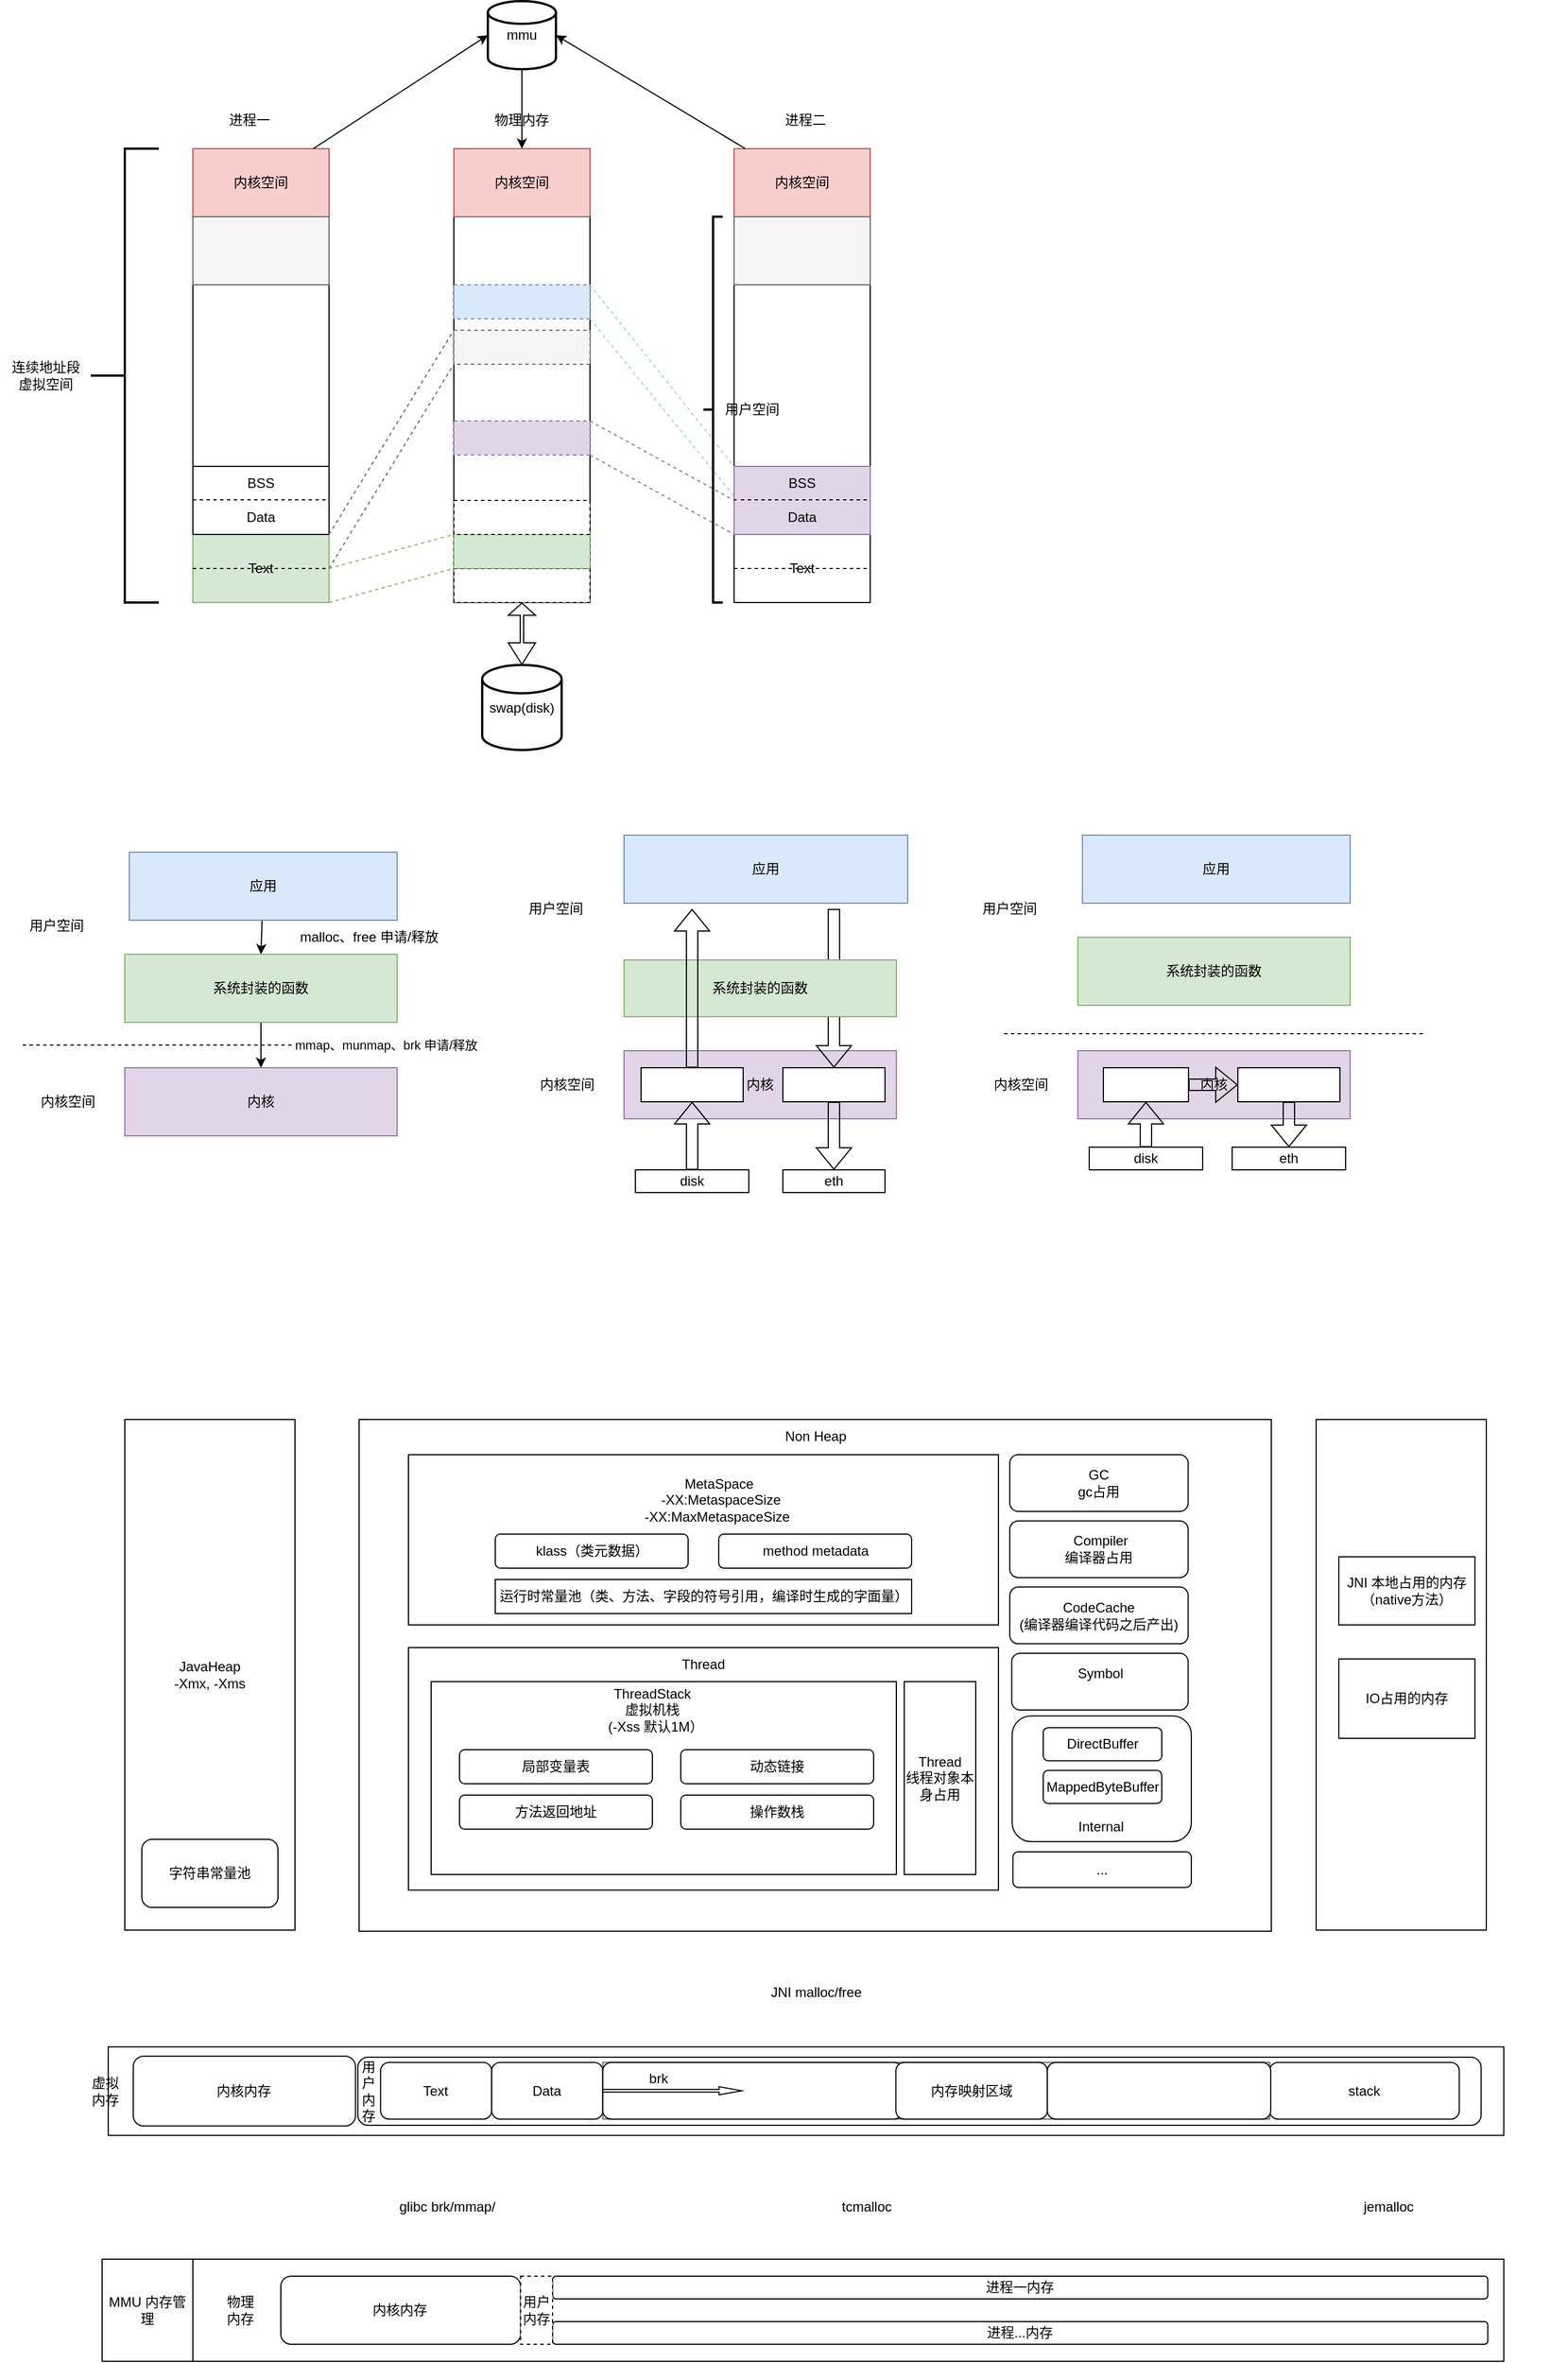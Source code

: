 <mxfile version="28.2.8">
  <diagram name="第 1 页" id="RbE0zZEDlsMbj9A2anAU">
    <mxGraphModel dx="1018" dy="1762" grid="1" gridSize="10" guides="1" tooltips="1" connect="1" arrows="1" fold="1" page="1" pageScale="1" pageWidth="827" pageHeight="1169" math="0" shadow="0">
      <root>
        <mxCell id="0" />
        <mxCell id="1" parent="0" />
        <mxCell id="9y9Copx7se7E2T3DfJLC-24" value="内核" style="rounded=0;whiteSpace=wrap;html=1;fillColor=#e1d5e7;strokeColor=#9673a6;" parent="1" vertex="1">
          <mxGeometry x="610" y="895" width="240" height="60" as="geometry" />
        </mxCell>
        <mxCell id="zzDzum1lHBQrz0rzf7VX-42" value="" style="rounded=0;whiteSpace=wrap;html=1;" parent="1" vertex="1">
          <mxGeometry x="460" y="160" width="120" height="340" as="geometry" />
        </mxCell>
        <mxCell id="zzDzum1lHBQrz0rzf7VX-5" value="内核空间" style="rounded=0;whiteSpace=wrap;html=1;fillColor=#f8cecc;strokeColor=#b85450;" parent="1" vertex="1">
          <mxGeometry x="230" y="100" width="120" height="60" as="geometry" />
        </mxCell>
        <mxCell id="zzDzum1lHBQrz0rzf7VX-4" value="" style="rounded=0;whiteSpace=wrap;html=1;" parent="1" vertex="1">
          <mxGeometry x="230" y="220" width="120" height="160" as="geometry" />
        </mxCell>
        <mxCell id="zzDzum1lHBQrz0rzf7VX-14" value="" style="rounded=0;whiteSpace=wrap;html=1;dashed=1;" parent="1" vertex="1">
          <mxGeometry x="460" y="470" width="120" height="30" as="geometry" />
        </mxCell>
        <mxCell id="zzDzum1lHBQrz0rzf7VX-15" value="" style="rounded=0;whiteSpace=wrap;html=1;dashed=1;fillColor=#d5e8d4;strokeColor=#82b366;" parent="1" vertex="1">
          <mxGeometry x="460" y="440" width="120" height="30" as="geometry" />
        </mxCell>
        <mxCell id="zzDzum1lHBQrz0rzf7VX-16" value="" style="rounded=0;whiteSpace=wrap;html=1;dashed=1;" parent="1" vertex="1">
          <mxGeometry x="460" y="410" width="120" height="30" as="geometry" />
        </mxCell>
        <mxCell id="zzDzum1lHBQrz0rzf7VX-18" value="" style="endArrow=none;dashed=1;html=1;rounded=0;exitX=1;exitY=0.5;exitDx=0;exitDy=0;entryX=0;entryY=1;entryDx=0;entryDy=0;fillColor=#d5e8d4;strokeColor=#82b366;" parent="1" target="zzDzum1lHBQrz0rzf7VX-16" edge="1">
          <mxGeometry width="50" height="50" relative="1" as="geometry">
            <mxPoint x="350" y="470" as="sourcePoint" />
            <mxPoint x="550" y="300" as="targetPoint" />
          </mxGeometry>
        </mxCell>
        <mxCell id="zzDzum1lHBQrz0rzf7VX-19" value="" style="endArrow=none;dashed=1;html=1;rounded=0;exitX=1;exitY=1;exitDx=0;exitDy=0;entryX=0;entryY=1;entryDx=0;entryDy=0;fillColor=#d5e8d4;strokeColor=#82b366;" parent="1" target="zzDzum1lHBQrz0rzf7VX-15" edge="1">
          <mxGeometry width="50" height="50" relative="1" as="geometry">
            <mxPoint x="350" y="500" as="sourcePoint" />
            <mxPoint x="470" y="450" as="targetPoint" />
          </mxGeometry>
        </mxCell>
        <mxCell id="zzDzum1lHBQrz0rzf7VX-28" value="Text" style="rounded=0;whiteSpace=wrap;html=1;fillColor=#d5e8d4;strokeColor=#82b366;" parent="1" vertex="1">
          <mxGeometry x="230" y="440" width="120" height="60" as="geometry" />
        </mxCell>
        <mxCell id="zzDzum1lHBQrz0rzf7VX-36" value="" style="endArrow=none;dashed=1;html=1;strokeWidth=1;rounded=0;exitX=0;exitY=0.5;exitDx=0;exitDy=0;entryX=1;entryY=0.5;entryDx=0;entryDy=0;" parent="1" source="zzDzum1lHBQrz0rzf7VX-28" target="zzDzum1lHBQrz0rzf7VX-28" edge="1">
          <mxGeometry width="50" height="50" relative="1" as="geometry">
            <mxPoint x="470" y="350" as="sourcePoint" />
            <mxPoint x="520" y="300" as="targetPoint" />
          </mxGeometry>
        </mxCell>
        <mxCell id="zzDzum1lHBQrz0rzf7VX-37" value="" style="rounded=0;whiteSpace=wrap;html=1;" parent="1" vertex="1">
          <mxGeometry x="230" y="380" width="120" height="60" as="geometry" />
        </mxCell>
        <mxCell id="zzDzum1lHBQrz0rzf7VX-38" value="" style="endArrow=none;dashed=1;html=1;strokeWidth=1;rounded=0;exitX=0;exitY=0.5;exitDx=0;exitDy=0;entryX=1;entryY=0.5;entryDx=0;entryDy=0;" parent="1" edge="1">
          <mxGeometry width="50" height="50" relative="1" as="geometry">
            <mxPoint x="230" y="409.5" as="sourcePoint" />
            <mxPoint x="350" y="409.5" as="targetPoint" />
          </mxGeometry>
        </mxCell>
        <mxCell id="zzDzum1lHBQrz0rzf7VX-40" value="Data" style="text;html=1;align=center;verticalAlign=middle;whiteSpace=wrap;rounded=0;" parent="1" vertex="1">
          <mxGeometry x="260" y="410" width="60" height="30" as="geometry" />
        </mxCell>
        <mxCell id="zzDzum1lHBQrz0rzf7VX-41" value="BSS" style="text;html=1;align=center;verticalAlign=middle;whiteSpace=wrap;rounded=0;" parent="1" vertex="1">
          <mxGeometry x="260" y="380" width="60" height="30" as="geometry" />
        </mxCell>
        <mxCell id="zzDzum1lHBQrz0rzf7VX-43" value="" style="rounded=0;whiteSpace=wrap;html=1;dashed=1;fillColor=#f5f5f5;fontColor=#333333;strokeColor=#666666;" parent="1" vertex="1">
          <mxGeometry x="460" y="260" width="120" height="30" as="geometry" />
        </mxCell>
        <mxCell id="zzDzum1lHBQrz0rzf7VX-44" value="" style="endArrow=none;dashed=1;html=1;rounded=0;exitX=1;exitY=0.5;exitDx=0;exitDy=0;entryX=0;entryY=0;entryDx=0;entryDy=0;fillColor=#f5f5f5;strokeColor=#666666;" parent="1" target="zzDzum1lHBQrz0rzf7VX-43" edge="1">
          <mxGeometry width="50" height="50" relative="1" as="geometry">
            <mxPoint x="350" y="440" as="sourcePoint" />
            <mxPoint x="460" y="410" as="targetPoint" />
          </mxGeometry>
        </mxCell>
        <mxCell id="zzDzum1lHBQrz0rzf7VX-46" value="" style="endArrow=none;dashed=1;html=1;rounded=0;exitX=1;exitY=0.5;exitDx=0;exitDy=0;entryX=0;entryY=1;entryDx=0;entryDy=0;fillColor=#f5f5f5;strokeColor=#666666;" parent="1" source="zzDzum1lHBQrz0rzf7VX-28" target="zzDzum1lHBQrz0rzf7VX-43" edge="1">
          <mxGeometry width="50" height="50" relative="1" as="geometry">
            <mxPoint x="360" y="450" as="sourcePoint" />
            <mxPoint x="470" y="270" as="targetPoint" />
          </mxGeometry>
        </mxCell>
        <mxCell id="zzDzum1lHBQrz0rzf7VX-47" value="内核空间" style="rounded=0;whiteSpace=wrap;html=1;fillColor=#f8cecc;strokeColor=#b85450;" parent="1" vertex="1">
          <mxGeometry x="707" y="100" width="120" height="60" as="geometry" />
        </mxCell>
        <mxCell id="zzDzum1lHBQrz0rzf7VX-48" value="" style="rounded=0;whiteSpace=wrap;html=1;" parent="1" vertex="1">
          <mxGeometry x="707" y="160" width="120" height="220" as="geometry" />
        </mxCell>
        <mxCell id="zzDzum1lHBQrz0rzf7VX-49" value="Text" style="rounded=0;whiteSpace=wrap;html=1;" parent="1" vertex="1">
          <mxGeometry x="707" y="440" width="120" height="60" as="geometry" />
        </mxCell>
        <mxCell id="zzDzum1lHBQrz0rzf7VX-50" value="" style="endArrow=none;dashed=1;html=1;strokeWidth=1;rounded=0;exitX=0;exitY=0.5;exitDx=0;exitDy=0;entryX=1;entryY=0.5;entryDx=0;entryDy=0;" parent="1" source="zzDzum1lHBQrz0rzf7VX-49" target="zzDzum1lHBQrz0rzf7VX-49" edge="1">
          <mxGeometry width="50" height="50" relative="1" as="geometry">
            <mxPoint x="947" y="350" as="sourcePoint" />
            <mxPoint x="997" y="300" as="targetPoint" />
          </mxGeometry>
        </mxCell>
        <mxCell id="zzDzum1lHBQrz0rzf7VX-51" value="" style="rounded=0;whiteSpace=wrap;html=1;fillColor=#e1d5e7;strokeColor=#9673a6;" parent="1" vertex="1">
          <mxGeometry x="707" y="380" width="120" height="60" as="geometry" />
        </mxCell>
        <mxCell id="zzDzum1lHBQrz0rzf7VX-52" value="" style="endArrow=none;dashed=1;html=1;strokeWidth=1;rounded=0;exitX=0;exitY=0.5;exitDx=0;exitDy=0;entryX=1;entryY=0.5;entryDx=0;entryDy=0;" parent="1" edge="1">
          <mxGeometry width="50" height="50" relative="1" as="geometry">
            <mxPoint x="707" y="409.5" as="sourcePoint" />
            <mxPoint x="827" y="409.5" as="targetPoint" />
          </mxGeometry>
        </mxCell>
        <mxCell id="zzDzum1lHBQrz0rzf7VX-53" value="Data" style="text;html=1;align=center;verticalAlign=middle;whiteSpace=wrap;rounded=0;" parent="1" vertex="1">
          <mxGeometry x="737" y="410" width="60" height="30" as="geometry" />
        </mxCell>
        <mxCell id="zzDzum1lHBQrz0rzf7VX-54" value="BSS" style="text;html=1;align=center;verticalAlign=middle;whiteSpace=wrap;rounded=0;" parent="1" vertex="1">
          <mxGeometry x="737" y="380" width="60" height="30" as="geometry" />
        </mxCell>
        <mxCell id="zzDzum1lHBQrz0rzf7VX-55" value="" style="rounded=0;whiteSpace=wrap;html=1;dashed=1;fillColor=#e1d5e7;strokeColor=#9673a6;" parent="1" vertex="1">
          <mxGeometry x="460" y="340" width="120" height="30" as="geometry" />
        </mxCell>
        <mxCell id="zzDzum1lHBQrz0rzf7VX-56" value="" style="rounded=0;whiteSpace=wrap;html=1;dashed=1;fillColor=#dae8fc;strokeColor=#6c8ebf;" parent="1" vertex="1">
          <mxGeometry x="460" y="220" width="120" height="30" as="geometry" />
        </mxCell>
        <mxCell id="zzDzum1lHBQrz0rzf7VX-60" value="" style="endArrow=none;dashed=1;html=1;rounded=0;entryX=0;entryY=1;entryDx=0;entryDy=0;fillColor=#e1d5e7;strokeColor=#9673a6;" parent="1" target="zzDzum1lHBQrz0rzf7VX-51" edge="1">
          <mxGeometry width="50" height="50" relative="1" as="geometry">
            <mxPoint x="580" y="370" as="sourcePoint" />
            <mxPoint x="470" y="270" as="targetPoint" />
          </mxGeometry>
        </mxCell>
        <mxCell id="zzDzum1lHBQrz0rzf7VX-61" value="" style="endArrow=none;dashed=1;html=1;rounded=0;exitX=1;exitY=0;exitDx=0;exitDy=0;entryX=0;entryY=0.5;entryDx=0;entryDy=0;fillColor=#e1d5e7;strokeColor=#9673a6;" parent="1" source="zzDzum1lHBQrz0rzf7VX-55" target="zzDzum1lHBQrz0rzf7VX-51" edge="1">
          <mxGeometry width="50" height="50" relative="1" as="geometry">
            <mxPoint x="588" y="382" as="sourcePoint" />
            <mxPoint x="717" y="450" as="targetPoint" />
          </mxGeometry>
        </mxCell>
        <mxCell id="zzDzum1lHBQrz0rzf7VX-62" value="" style="endArrow=none;dashed=1;html=1;rounded=0;strokeColor=#99CCFF;exitX=1;exitY=1;exitDx=0;exitDy=0;" parent="1" source="zzDzum1lHBQrz0rzf7VX-56" edge="1">
          <mxGeometry width="50" height="50" relative="1" as="geometry">
            <mxPoint x="580" y="220" as="sourcePoint" />
            <mxPoint x="710" y="410" as="targetPoint" />
          </mxGeometry>
        </mxCell>
        <mxCell id="zzDzum1lHBQrz0rzf7VX-63" value="" style="endArrow=none;dashed=1;html=1;rounded=0;entryX=0;entryY=1;entryDx=0;entryDy=0;strokeColor=#99CCFF;exitX=1;exitY=0;exitDx=0;exitDy=0;" parent="1" source="zzDzum1lHBQrz0rzf7VX-56" target="zzDzum1lHBQrz0rzf7VX-48" edge="1">
          <mxGeometry width="50" height="50" relative="1" as="geometry">
            <mxPoint x="610" y="220" as="sourcePoint" />
            <mxPoint x="720" y="420" as="targetPoint" />
          </mxGeometry>
        </mxCell>
        <mxCell id="zzDzum1lHBQrz0rzf7VX-64" value="进程一" style="text;html=1;align=center;verticalAlign=middle;whiteSpace=wrap;rounded=0;" parent="1" vertex="1">
          <mxGeometry x="250" y="60" width="60" height="30" as="geometry" />
        </mxCell>
        <mxCell id="zzDzum1lHBQrz0rzf7VX-65" value="进程二" style="text;html=1;align=center;verticalAlign=middle;whiteSpace=wrap;rounded=0;" parent="1" vertex="1">
          <mxGeometry x="740" y="60" width="60" height="30" as="geometry" />
        </mxCell>
        <mxCell id="zzDzum1lHBQrz0rzf7VX-68" value="" style="strokeWidth=2;html=1;shape=mxgraph.flowchart.annotation_2;align=left;labelPosition=right;pointerEvents=1;" parent="1" vertex="1">
          <mxGeometry x="140" y="100" width="60" height="400" as="geometry" />
        </mxCell>
        <mxCell id="zzDzum1lHBQrz0rzf7VX-69" value="连续地址段&lt;div&gt;虚拟空间&lt;/div&gt;" style="text;html=1;align=center;verticalAlign=middle;resizable=0;points=[];autosize=1;strokeColor=none;fillColor=none;" parent="1" vertex="1">
          <mxGeometry x="60" y="280" width="80" height="40" as="geometry" />
        </mxCell>
        <mxCell id="zzDzum1lHBQrz0rzf7VX-70" value="物理内存" style="text;html=1;align=center;verticalAlign=middle;whiteSpace=wrap;rounded=0;" parent="1" vertex="1">
          <mxGeometry x="490" y="60" width="60" height="30" as="geometry" />
        </mxCell>
        <mxCell id="9y9Copx7se7E2T3DfJLC-10" style="edgeStyle=none;rounded=0;orthogonalLoop=1;jettySize=auto;html=1;entryX=0.5;entryY=0;entryDx=0;entryDy=0;" parent="1" source="zzDzum1lHBQrz0rzf7VX-71" target="9y9Copx7se7E2T3DfJLC-6" edge="1">
          <mxGeometry relative="1" as="geometry" />
        </mxCell>
        <mxCell id="zzDzum1lHBQrz0rzf7VX-71" value="mmu" style="strokeWidth=2;html=1;shape=mxgraph.flowchart.database;whiteSpace=wrap;" parent="1" vertex="1">
          <mxGeometry x="490" y="-30" width="60" height="60" as="geometry" />
        </mxCell>
        <mxCell id="zzDzum1lHBQrz0rzf7VX-72" style="edgeStyle=none;rounded=0;orthogonalLoop=1;jettySize=auto;html=1;entryX=0;entryY=0.5;entryDx=0;entryDy=0;entryPerimeter=0;" parent="1" source="zzDzum1lHBQrz0rzf7VX-5" target="zzDzum1lHBQrz0rzf7VX-71" edge="1">
          <mxGeometry relative="1" as="geometry" />
        </mxCell>
        <mxCell id="zzDzum1lHBQrz0rzf7VX-73" style="edgeStyle=none;rounded=0;orthogonalLoop=1;jettySize=auto;html=1;entryX=1;entryY=0.5;entryDx=0;entryDy=0;entryPerimeter=0;" parent="1" source="zzDzum1lHBQrz0rzf7VX-47" target="zzDzum1lHBQrz0rzf7VX-71" edge="1">
          <mxGeometry relative="1" as="geometry" />
        </mxCell>
        <mxCell id="9y9Copx7se7E2T3DfJLC-11" style="edgeStyle=none;rounded=0;orthogonalLoop=1;jettySize=auto;html=1;entryX=0.5;entryY=0;entryDx=0;entryDy=0;" parent="1" source="9y9Copx7se7E2T3DfJLC-1" target="9y9Copx7se7E2T3DfJLC-2" edge="1">
          <mxGeometry relative="1" as="geometry" />
        </mxCell>
        <mxCell id="9y9Copx7se7E2T3DfJLC-1" value="应用" style="rounded=0;whiteSpace=wrap;html=1;fillColor=#dae8fc;strokeColor=#6c8ebf;" parent="1" vertex="1">
          <mxGeometry x="174" y="720" width="236" height="60" as="geometry" />
        </mxCell>
        <mxCell id="9y9Copx7se7E2T3DfJLC-13" style="edgeStyle=none;rounded=0;orthogonalLoop=1;jettySize=auto;html=1;entryX=0.5;entryY=0;entryDx=0;entryDy=0;" parent="1" source="9y9Copx7se7E2T3DfJLC-2" target="9y9Copx7se7E2T3DfJLC-12" edge="1">
          <mxGeometry relative="1" as="geometry" />
        </mxCell>
        <mxCell id="9y9Copx7se7E2T3DfJLC-2" value="系统封装的函数" style="rounded=0;whiteSpace=wrap;html=1;fillColor=#d5e8d4;strokeColor=#82b366;" parent="1" vertex="1">
          <mxGeometry x="170" y="810" width="240" height="60" as="geometry" />
        </mxCell>
        <mxCell id="9y9Copx7se7E2T3DfJLC-4" value="" style="shape=flexArrow;endArrow=classic;startArrow=classic;html=1;rounded=0;width=3;endSize=3.23;entryX=0.5;entryY=1;entryDx=0;entryDy=0;" parent="1" target="zzDzum1lHBQrz0rzf7VX-14" edge="1">
          <mxGeometry width="100" height="100" relative="1" as="geometry">
            <mxPoint x="520" y="555" as="sourcePoint" />
            <mxPoint x="520" y="510" as="targetPoint" />
          </mxGeometry>
        </mxCell>
        <mxCell id="9y9Copx7se7E2T3DfJLC-5" value="swap(disk)" style="strokeWidth=2;html=1;shape=mxgraph.flowchart.database;whiteSpace=wrap;" parent="1" vertex="1">
          <mxGeometry x="485" y="555" width="70" height="75" as="geometry" />
        </mxCell>
        <mxCell id="9y9Copx7se7E2T3DfJLC-6" value="内核空间" style="rounded=0;whiteSpace=wrap;html=1;fillColor=#f8cecc;strokeColor=#b85450;" parent="1" vertex="1">
          <mxGeometry x="460" y="100" width="120" height="60" as="geometry" />
        </mxCell>
        <mxCell id="9y9Copx7se7E2T3DfJLC-7" value="用户空间" style="strokeWidth=2;html=1;shape=mxgraph.flowchart.annotation_2;align=left;labelPosition=right;pointerEvents=1;" parent="1" vertex="1">
          <mxGeometry x="680" y="160" width="17" height="340" as="geometry" />
        </mxCell>
        <mxCell id="9y9Copx7se7E2T3DfJLC-12" value="内核" style="rounded=0;whiteSpace=wrap;html=1;fillColor=#e1d5e7;strokeColor=#9673a6;" parent="1" vertex="1">
          <mxGeometry x="170" y="910" width="240" height="60" as="geometry" />
        </mxCell>
        <mxCell id="9y9Copx7se7E2T3DfJLC-14" value="" style="endArrow=none;dashed=1;html=1;strokeWidth=1;rounded=0;" parent="1" edge="1">
          <mxGeometry width="50" height="50" relative="1" as="geometry">
            <mxPoint x="80" y="890" as="sourcePoint" />
            <mxPoint x="450" y="890" as="targetPoint" />
          </mxGeometry>
        </mxCell>
        <mxCell id="9y9Copx7se7E2T3DfJLC-19" value="mmap、munmap、brk 申请/释放" style="edgeLabel;html=1;align=center;verticalAlign=middle;resizable=0;points=[];" parent="9y9Copx7se7E2T3DfJLC-14" vertex="1" connectable="0">
          <mxGeometry x="0.292" relative="1" as="geometry">
            <mxPoint x="81" as="offset" />
          </mxGeometry>
        </mxCell>
        <mxCell id="9y9Copx7se7E2T3DfJLC-16" value="用户空间" style="text;html=1;align=center;verticalAlign=middle;whiteSpace=wrap;rounded=0;" parent="1" vertex="1">
          <mxGeometry x="80" y="770" width="60" height="30" as="geometry" />
        </mxCell>
        <mxCell id="9y9Copx7se7E2T3DfJLC-17" value="内核空间" style="text;html=1;align=center;verticalAlign=middle;whiteSpace=wrap;rounded=0;" parent="1" vertex="1">
          <mxGeometry x="90" y="925" width="60" height="30" as="geometry" />
        </mxCell>
        <mxCell id="9y9Copx7se7E2T3DfJLC-18" value="malloc、free 申请/释放" style="text;html=1;align=center;verticalAlign=middle;resizable=0;points=[];autosize=1;strokeColor=none;fillColor=none;" parent="1" vertex="1">
          <mxGeometry x="310" y="780" width="150" height="30" as="geometry" />
        </mxCell>
        <mxCell id="9y9Copx7se7E2T3DfJLC-86" style="edgeStyle=none;rounded=0;orthogonalLoop=1;jettySize=auto;html=1;entryX=0.5;entryY=0;entryDx=0;entryDy=0;shape=flexArrow;" parent="1" target="9y9Copx7se7E2T3DfJLC-61" edge="1">
          <mxGeometry relative="1" as="geometry">
            <mxPoint x="795" y="770" as="sourcePoint" />
          </mxGeometry>
        </mxCell>
        <mxCell id="9y9Copx7se7E2T3DfJLC-21" value="应用" style="rounded=0;whiteSpace=wrap;html=1;fillColor=#dae8fc;strokeColor=#6c8ebf;" parent="1" vertex="1">
          <mxGeometry x="610" y="705" width="250" height="60" as="geometry" />
        </mxCell>
        <mxCell id="9y9Copx7se7E2T3DfJLC-23" value="系统封装的函数" style="rounded=0;whiteSpace=wrap;html=1;fillColor=#d5e8d4;strokeColor=#82b366;" parent="1" vertex="1">
          <mxGeometry x="610" y="815" width="240" height="50" as="geometry" />
        </mxCell>
        <mxCell id="9y9Copx7se7E2T3DfJLC-27" value="用户空间" style="text;html=1;align=center;verticalAlign=middle;whiteSpace=wrap;rounded=0;" parent="1" vertex="1">
          <mxGeometry x="520" y="755" width="60" height="30" as="geometry" />
        </mxCell>
        <mxCell id="9y9Copx7se7E2T3DfJLC-28" value="内核空间" style="text;html=1;align=center;verticalAlign=middle;whiteSpace=wrap;rounded=0;" parent="1" vertex="1">
          <mxGeometry x="530" y="910" width="60" height="30" as="geometry" />
        </mxCell>
        <mxCell id="9y9Copx7se7E2T3DfJLC-42" value="应用" style="rounded=0;whiteSpace=wrap;html=1;fillColor=#dae8fc;strokeColor=#6c8ebf;" parent="1" vertex="1">
          <mxGeometry x="1014" y="705" width="236" height="60" as="geometry" />
        </mxCell>
        <mxCell id="9y9Copx7se7E2T3DfJLC-45" value="系统封装的函数" style="rounded=0;whiteSpace=wrap;html=1;fillColor=#d5e8d4;strokeColor=#82b366;" parent="1" vertex="1">
          <mxGeometry x="1010" y="795" width="240" height="60" as="geometry" />
        </mxCell>
        <mxCell id="9y9Copx7se7E2T3DfJLC-47" value="内核" style="rounded=0;whiteSpace=wrap;html=1;fillColor=#e1d5e7;strokeColor=#9673a6;" parent="1" vertex="1">
          <mxGeometry x="1010" y="895" width="240" height="60" as="geometry" />
        </mxCell>
        <mxCell id="9y9Copx7se7E2T3DfJLC-48" value="用户空间" style="text;html=1;align=center;verticalAlign=middle;whiteSpace=wrap;rounded=0;" parent="1" vertex="1">
          <mxGeometry x="920" y="755" width="60" height="30" as="geometry" />
        </mxCell>
        <mxCell id="9y9Copx7se7E2T3DfJLC-49" value="内核空间" style="text;html=1;align=center;verticalAlign=middle;whiteSpace=wrap;rounded=0;" parent="1" vertex="1">
          <mxGeometry x="930" y="910" width="60" height="30" as="geometry" />
        </mxCell>
        <mxCell id="9y9Copx7se7E2T3DfJLC-50" style="edgeStyle=none;rounded=0;orthogonalLoop=1;jettySize=auto;html=1;entryX=0.5;entryY=1;entryDx=0;entryDy=0;shape=flexArrow;" parent="1" target="9y9Copx7se7E2T3DfJLC-62" edge="1">
          <mxGeometry relative="1" as="geometry">
            <mxPoint x="1070" y="980" as="sourcePoint" />
          </mxGeometry>
        </mxCell>
        <mxCell id="9y9Copx7se7E2T3DfJLC-53" style="edgeStyle=none;rounded=0;orthogonalLoop=1;jettySize=auto;html=1;entryX=0.5;entryY=0;entryDx=0;entryDy=0;exitX=0.5;exitY=1;exitDx=0;exitDy=0;shape=flexArrow;" parent="1" source="9y9Copx7se7E2T3DfJLC-63" target="9y9Copx7se7E2T3DfJLC-59" edge="1">
          <mxGeometry relative="1" as="geometry">
            <mxPoint x="1190" y="980" as="targetPoint" />
          </mxGeometry>
        </mxCell>
        <mxCell id="9y9Copx7se7E2T3DfJLC-54" value="" style="endArrow=none;dashed=1;html=1;strokeWidth=1;rounded=0;" parent="1" edge="1">
          <mxGeometry width="50" height="50" relative="1" as="geometry">
            <mxPoint x="945" y="880" as="sourcePoint" />
            <mxPoint x="1315" y="880" as="targetPoint" />
          </mxGeometry>
        </mxCell>
        <mxCell id="9y9Copx7se7E2T3DfJLC-81" style="edgeStyle=none;rounded=0;orthogonalLoop=1;jettySize=auto;html=1;entryX=0.5;entryY=1;entryDx=0;entryDy=0;shape=flexArrow;" parent="1" source="9y9Copx7se7E2T3DfJLC-55" target="9y9Copx7se7E2T3DfJLC-60" edge="1">
          <mxGeometry relative="1" as="geometry" />
        </mxCell>
        <mxCell id="9y9Copx7se7E2T3DfJLC-55" value="disk" style="rounded=0;whiteSpace=wrap;html=1;" parent="1" vertex="1">
          <mxGeometry x="620" y="1000" width="100" height="20" as="geometry" />
        </mxCell>
        <mxCell id="9y9Copx7se7E2T3DfJLC-57" value="eth" style="rounded=0;whiteSpace=wrap;html=1;" parent="1" vertex="1">
          <mxGeometry x="750" y="1000" width="90" height="20" as="geometry" />
        </mxCell>
        <mxCell id="9y9Copx7se7E2T3DfJLC-58" value="disk" style="rounded=0;whiteSpace=wrap;html=1;" parent="1" vertex="1">
          <mxGeometry x="1020" y="980" width="100" height="20" as="geometry" />
        </mxCell>
        <mxCell id="9y9Copx7se7E2T3DfJLC-59" value="eth" style="rounded=0;whiteSpace=wrap;html=1;" parent="1" vertex="1">
          <mxGeometry x="1146" y="980" width="100" height="20" as="geometry" />
        </mxCell>
        <mxCell id="9y9Copx7se7E2T3DfJLC-85" style="edgeStyle=none;rounded=0;orthogonalLoop=1;jettySize=auto;html=1;shape=flexArrow;" parent="1" source="9y9Copx7se7E2T3DfJLC-60" edge="1">
          <mxGeometry relative="1" as="geometry">
            <mxPoint x="670" y="770" as="targetPoint" />
          </mxGeometry>
        </mxCell>
        <mxCell id="9y9Copx7se7E2T3DfJLC-60" value="" style="rounded=0;whiteSpace=wrap;html=1;" parent="1" vertex="1">
          <mxGeometry x="625" y="910" width="90" height="30" as="geometry" />
        </mxCell>
        <mxCell id="9y9Copx7se7E2T3DfJLC-84" style="edgeStyle=none;rounded=0;orthogonalLoop=1;jettySize=auto;html=1;shape=flexArrow;" parent="1" source="9y9Copx7se7E2T3DfJLC-61" target="9y9Copx7se7E2T3DfJLC-57" edge="1">
          <mxGeometry relative="1" as="geometry" />
        </mxCell>
        <mxCell id="9y9Copx7se7E2T3DfJLC-61" value="" style="rounded=0;whiteSpace=wrap;html=1;" parent="1" vertex="1">
          <mxGeometry x="750" y="910" width="90" height="30" as="geometry" />
        </mxCell>
        <mxCell id="9y9Copx7se7E2T3DfJLC-87" style="edgeStyle=none;rounded=0;orthogonalLoop=1;jettySize=auto;html=1;shape=flexArrow;" parent="1" source="9y9Copx7se7E2T3DfJLC-62" target="9y9Copx7se7E2T3DfJLC-63" edge="1">
          <mxGeometry relative="1" as="geometry" />
        </mxCell>
        <mxCell id="9y9Copx7se7E2T3DfJLC-62" value="" style="rounded=0;whiteSpace=wrap;html=1;" parent="1" vertex="1">
          <mxGeometry x="1032.5" y="910" width="75" height="30" as="geometry" />
        </mxCell>
        <mxCell id="9y9Copx7se7E2T3DfJLC-63" value="" style="rounded=0;whiteSpace=wrap;html=1;" parent="1" vertex="1">
          <mxGeometry x="1151" y="910" width="90" height="30" as="geometry" />
        </mxCell>
        <mxCell id="9y9Copx7se7E2T3DfJLC-67" value="" style="rounded=0;whiteSpace=wrap;html=1;fillColor=#f5f5f5;strokeColor=#666666;fontColor=#333333;" parent="1" vertex="1">
          <mxGeometry x="230" y="160" width="120" height="60" as="geometry" />
        </mxCell>
        <mxCell id="9y9Copx7se7E2T3DfJLC-69" value="" style="rounded=0;whiteSpace=wrap;html=1;fillColor=#f5f5f5;strokeColor=#666666;fontColor=#333333;" parent="1" vertex="1">
          <mxGeometry x="707" y="160" width="120" height="60" as="geometry" />
        </mxCell>
        <mxCell id="k4z31NSJgL4ALZ6JsjjZ-1" value="" style="rounded=0;whiteSpace=wrap;html=1;" vertex="1" parent="1">
          <mxGeometry x="1220" y="1220" width="150" height="450" as="geometry" />
        </mxCell>
        <mxCell id="k4z31NSJgL4ALZ6JsjjZ-2" value="" style="group;rounded=1;" vertex="1" connectable="0" parent="1">
          <mxGeometry x="420" y="1251" width="790" height="445.714" as="geometry" />
        </mxCell>
        <mxCell id="k4z31NSJgL4ALZ6JsjjZ-3" value="" style="rounded=0;whiteSpace=wrap;html=1;" vertex="1" parent="k4z31NSJgL4ALZ6JsjjZ-2">
          <mxGeometry x="-43.5" y="-31" width="804" height="451" as="geometry" />
        </mxCell>
        <mxCell id="k4z31NSJgL4ALZ6JsjjZ-4" value="" style="rounded=0;whiteSpace=wrap;html=1;" vertex="1" parent="k4z31NSJgL4ALZ6JsjjZ-2">
          <mxGeometry width="520" height="150" as="geometry" />
        </mxCell>
        <mxCell id="k4z31NSJgL4ALZ6JsjjZ-5" value="klass（类元数据）" style="rounded=1;whiteSpace=wrap;html=1;" vertex="1" parent="k4z31NSJgL4ALZ6JsjjZ-2">
          <mxGeometry x="76.5" y="70" width="170.0" height="30" as="geometry" />
        </mxCell>
        <mxCell id="k4z31NSJgL4ALZ6JsjjZ-6" value="method metadata" style="rounded=1;whiteSpace=wrap;html=1;" vertex="1" parent="k4z31NSJgL4ALZ6JsjjZ-2">
          <mxGeometry x="273.5" y="70" width="170.0" height="30" as="geometry" />
        </mxCell>
        <mxCell id="k4z31NSJgL4ALZ6JsjjZ-7" value="运行时常量池（类、方法、字段的符号引用，编译时生成的字面量）" style="rounded=0;whiteSpace=wrap;html=1;" vertex="1" parent="k4z31NSJgL4ALZ6JsjjZ-2">
          <mxGeometry x="76.5" y="110" width="367.0" height="30" as="geometry" />
        </mxCell>
        <mxCell id="k4z31NSJgL4ALZ6JsjjZ-8" value="MetaSpace&amp;nbsp;&lt;br&gt;&lt;span style=&quot;background-color: transparent;&quot;&gt;-XX:MetaspaceSize&lt;br&gt;&lt;/span&gt;&lt;span style=&quot;background-color: transparent;&quot;&gt;-XX:MaxMetaspaceSize&lt;/span&gt;&amp;nbsp;&amp;nbsp;" style="text;html=1;whiteSpace=wrap;strokeColor=none;fillColor=none;align=center;verticalAlign=middle;rounded=0;" vertex="1" parent="k4z31NSJgL4ALZ6JsjjZ-2">
          <mxGeometry x="93.5" y="20" width="363" height="40" as="geometry" />
        </mxCell>
        <mxCell id="k4z31NSJgL4ALZ6JsjjZ-9" value="" style="group" vertex="1" connectable="0" parent="k4z31NSJgL4ALZ6JsjjZ-2">
          <mxGeometry x="530" width="160" height="400" as="geometry" />
        </mxCell>
        <mxCell id="k4z31NSJgL4ALZ6JsjjZ-10" value="&lt;div&gt;&lt;br&gt;&lt;/div&gt;" style="rounded=1;whiteSpace=wrap;html=1;container=0;" vertex="1" parent="k4z31NSJgL4ALZ6JsjjZ-9">
          <mxGeometry x="2.127" y="230.212" width="157.873" height="110.816" as="geometry" />
        </mxCell>
        <mxCell id="k4z31NSJgL4ALZ6JsjjZ-11" value="CodeCache&lt;br&gt;(编译器编译代码之后产出)" style="rounded=1;whiteSpace=wrap;html=1;container=0;" vertex="1" parent="k4z31NSJgL4ALZ6JsjjZ-9">
          <mxGeometry y="116.668" width="157.225" height="50.0" as="geometry" />
        </mxCell>
        <mxCell id="k4z31NSJgL4ALZ6JsjjZ-12" value="GC&lt;br&gt;gc占用" style="rounded=1;whiteSpace=wrap;html=1;container=0;" vertex="1" parent="k4z31NSJgL4ALZ6JsjjZ-9">
          <mxGeometry width="157.225" height="50.0" as="geometry" />
        </mxCell>
        <mxCell id="k4z31NSJgL4ALZ6JsjjZ-13" value="&amp;nbsp;Compiler&lt;br&gt;编译器占用" style="rounded=1;whiteSpace=wrap;html=1;container=0;" vertex="1" parent="k4z31NSJgL4ALZ6JsjjZ-9">
          <mxGeometry y="58.334" width="157.225" height="50.0" as="geometry" />
        </mxCell>
        <mxCell id="k4z31NSJgL4ALZ6JsjjZ-14" value="Symbol&lt;div&gt;&lt;br/&gt;&lt;/div&gt;" style="rounded=1;whiteSpace=wrap;html=1;container=0;" vertex="1" parent="k4z31NSJgL4ALZ6JsjjZ-9">
          <mxGeometry x="1.723" y="175.002" width="155.502" height="50.0" as="geometry" />
        </mxCell>
        <mxCell id="k4z31NSJgL4ALZ6JsjjZ-15" value="DirectBuffer" style="rounded=1;whiteSpace=wrap;html=1;container=0;" vertex="1" parent="k4z31NSJgL4ALZ6JsjjZ-9">
          <mxGeometry x="29.515" y="240.627" width="104.436" height="29.167" as="geometry" />
        </mxCell>
        <mxCell id="k4z31NSJgL4ALZ6JsjjZ-16" value="MappedByteBuffer" style="rounded=1;whiteSpace=wrap;html=1;container=0;" vertex="1" parent="k4z31NSJgL4ALZ6JsjjZ-9">
          <mxGeometry x="29.512" y="278.208" width="104.436" height="29.167" as="geometry" />
        </mxCell>
        <mxCell id="k4z31NSJgL4ALZ6JsjjZ-17" value="Internal" style="text;html=1;whiteSpace=wrap;strokeColor=none;fillColor=none;align=center;verticalAlign=middle;rounded=0;" vertex="1" parent="k4z31NSJgL4ALZ6JsjjZ-9">
          <mxGeometry x="53.318" y="314.106" width="55.491" height="26.923" as="geometry" />
        </mxCell>
        <mxCell id="k4z31NSJgL4ALZ6JsjjZ-18" value="&lt;div&gt;...&lt;/div&gt;" style="rounded=1;whiteSpace=wrap;html=1;container=0;" vertex="1" parent="k4z31NSJgL4ALZ6JsjjZ-9">
          <mxGeometry x="2.776" y="350" width="157.224" height="31.395" as="geometry" />
        </mxCell>
        <mxCell id="k4z31NSJgL4ALZ6JsjjZ-19" value="" style="group" vertex="1" connectable="0" parent="1">
          <mxGeometry x="420" y="1421" width="520" height="213.75" as="geometry" />
        </mxCell>
        <mxCell id="k4z31NSJgL4ALZ6JsjjZ-20" value="" style="rounded=0;whiteSpace=wrap;html=1;" vertex="1" parent="k4z31NSJgL4ALZ6JsjjZ-19">
          <mxGeometry width="520" height="213.75" as="geometry" />
        </mxCell>
        <mxCell id="k4z31NSJgL4ALZ6JsjjZ-21" value="Thread&lt;div&gt;线程对象本身占用&lt;/div&gt;" style="rounded=0;whiteSpace=wrap;html=1;" vertex="1" parent="k4z31NSJgL4ALZ6JsjjZ-19">
          <mxGeometry x="437" y="30" width="63" height="170" as="geometry" />
        </mxCell>
        <mxCell id="k4z31NSJgL4ALZ6JsjjZ-22" value="" style="group" vertex="1" connectable="0" parent="k4z31NSJgL4ALZ6JsjjZ-19">
          <mxGeometry x="20" y="30" width="410" height="170" as="geometry" />
        </mxCell>
        <mxCell id="k4z31NSJgL4ALZ6JsjjZ-23" value="" style="rounded=0;whiteSpace=wrap;html=1;" vertex="1" parent="k4z31NSJgL4ALZ6JsjjZ-22">
          <mxGeometry width="410" height="170" as="geometry" />
        </mxCell>
        <mxCell id="k4z31NSJgL4ALZ6JsjjZ-24" value="动态链接" style="rounded=1;whiteSpace=wrap;html=1;" vertex="1" parent="k4z31NSJgL4ALZ6JsjjZ-22">
          <mxGeometry x="220" y="60" width="170" height="30" as="geometry" />
        </mxCell>
        <mxCell id="k4z31NSJgL4ALZ6JsjjZ-25" value="局部变量表" style="rounded=1;whiteSpace=wrap;html=1;" vertex="1" parent="k4z31NSJgL4ALZ6JsjjZ-22">
          <mxGeometry x="25" y="60" width="170" height="30" as="geometry" />
        </mxCell>
        <mxCell id="k4z31NSJgL4ALZ6JsjjZ-26" value="操作数栈" style="rounded=1;whiteSpace=wrap;html=1;" vertex="1" parent="k4z31NSJgL4ALZ6JsjjZ-22">
          <mxGeometry x="220" y="100" width="170" height="30" as="geometry" />
        </mxCell>
        <mxCell id="k4z31NSJgL4ALZ6JsjjZ-27" value="方法返回地址" style="rounded=1;whiteSpace=wrap;html=1;" vertex="1" parent="k4z31NSJgL4ALZ6JsjjZ-22">
          <mxGeometry x="25" y="100" width="170" height="30" as="geometry" />
        </mxCell>
        <mxCell id="k4z31NSJgL4ALZ6JsjjZ-28" value="ThreadStack&lt;br&gt;虚拟机栈&lt;br&gt;(-Xss 默认1M）" style="text;html=1;whiteSpace=wrap;strokeColor=none;fillColor=none;align=center;verticalAlign=middle;rounded=0;" vertex="1" parent="k4z31NSJgL4ALZ6JsjjZ-22">
          <mxGeometry x="155" y="10" width="80" height="30" as="geometry" />
        </mxCell>
        <mxCell id="k4z31NSJgL4ALZ6JsjjZ-29" value="Thread" style="text;html=1;whiteSpace=wrap;strokeColor=none;fillColor=none;align=center;verticalAlign=middle;rounded=0;" vertex="1" parent="k4z31NSJgL4ALZ6JsjjZ-19">
          <mxGeometry x="230" width="60" height="30" as="geometry" />
        </mxCell>
        <mxCell id="k4z31NSJgL4ALZ6JsjjZ-30" value="Non Heap" style="text;html=1;whiteSpace=wrap;strokeColor=none;fillColor=none;align=center;verticalAlign=middle;rounded=0;" vertex="1" parent="1">
          <mxGeometry x="748.5" y="1220" width="60" height="30" as="geometry" />
        </mxCell>
        <mxCell id="k4z31NSJgL4ALZ6JsjjZ-31" value="JNI 本地占用的内存&lt;div&gt;（native方法）&lt;/div&gt;" style="rounded=0;whiteSpace=wrap;html=1;" vertex="1" parent="1">
          <mxGeometry x="1240" y="1341" width="120" height="60" as="geometry" />
        </mxCell>
        <mxCell id="k4z31NSJgL4ALZ6JsjjZ-32" value="IO占用的内存" style="rounded=0;whiteSpace=wrap;html=1;" vertex="1" parent="1">
          <mxGeometry x="1240" y="1431" width="120" height="70" as="geometry" />
        </mxCell>
        <mxCell id="k4z31NSJgL4ALZ6JsjjZ-33" value="JavaHeap&lt;div&gt;-Xmx, -Xms&lt;/div&gt;" style="rounded=0;whiteSpace=wrap;html=1;" vertex="1" parent="1">
          <mxGeometry x="170" y="1220" width="150" height="450" as="geometry" />
        </mxCell>
        <mxCell id="k4z31NSJgL4ALZ6JsjjZ-34" value="字符串常量池" style="rounded=1;whiteSpace=wrap;html=1;" vertex="1" parent="1">
          <mxGeometry x="185" y="1590" width="120" height="60" as="geometry" />
        </mxCell>
        <mxCell id="k4z31NSJgL4ALZ6JsjjZ-35" value="" style="group;rounded=1;" vertex="1" connectable="0" parent="1">
          <mxGeometry x="160" y="1800" width="1280.72" height="250" as="geometry" />
        </mxCell>
        <mxCell id="k4z31NSJgL4ALZ6JsjjZ-36" value="" style="group" vertex="1" connectable="0" parent="k4z31NSJgL4ALZ6JsjjZ-35">
          <mxGeometry x="70" y="160" width="1155.4" height="90" as="geometry" />
        </mxCell>
        <mxCell id="k4z31NSJgL4ALZ6JsjjZ-37" value="" style="rounded=0;whiteSpace=wrap;html=1;" vertex="1" parent="k4z31NSJgL4ALZ6JsjjZ-36">
          <mxGeometry width="1155.4" height="90" as="geometry" />
        </mxCell>
        <mxCell id="k4z31NSJgL4ALZ6JsjjZ-38" value="内核内存" style="rounded=1;whiteSpace=wrap;html=1;movable=1;resizable=1;rotatable=1;deletable=1;editable=1;locked=0;connectable=1;" vertex="1" parent="k4z31NSJgL4ALZ6JsjjZ-36">
          <mxGeometry x="77.496" y="15" width="211.354" height="60" as="geometry" />
        </mxCell>
        <mxCell id="k4z31NSJgL4ALZ6JsjjZ-39" value="进程一内存" style="rounded=1;whiteSpace=wrap;html=1;" vertex="1" parent="k4z31NSJgL4ALZ6JsjjZ-36">
          <mxGeometry x="317.03" y="15" width="824.279" height="20" as="geometry" />
        </mxCell>
        <mxCell id="k4z31NSJgL4ALZ6JsjjZ-40" value="进程...内存" style="rounded=1;whiteSpace=wrap;html=1;glass=0;" vertex="1" parent="k4z31NSJgL4ALZ6JsjjZ-36">
          <mxGeometry x="317.03" y="55" width="824.279" height="20" as="geometry" />
        </mxCell>
        <mxCell id="k4z31NSJgL4ALZ6JsjjZ-41" value="用户内存" style="rounded=0;whiteSpace=wrap;html=1;dashed=1;" vertex="1" parent="k4z31NSJgL4ALZ6JsjjZ-36">
          <mxGeometry x="288.85" y="15" width="28.18" height="60" as="geometry" />
        </mxCell>
        <mxCell id="k4z31NSJgL4ALZ6JsjjZ-42" value="物理内存" style="text;html=1;align=center;verticalAlign=middle;whiteSpace=wrap;rounded=0;" vertex="1" parent="k4z31NSJgL4ALZ6JsjjZ-36">
          <mxGeometry x="28.18" y="10" width="28.18" height="70" as="geometry" />
        </mxCell>
        <mxCell id="k4z31NSJgL4ALZ6JsjjZ-43" value="" style="group;rounded=1;" vertex="1" connectable="0" parent="k4z31NSJgL4ALZ6JsjjZ-35">
          <mxGeometry x="56.12" y="100.0" width="1209.28" height="40" as="geometry" />
        </mxCell>
        <mxCell id="k4z31NSJgL4ALZ6JsjjZ-44" value="&lt;span style=&quot;color: rgb(0, 0, 0); font-family: Helvetica; font-size: 12px; font-style: normal; font-variant-ligatures: normal; font-variant-caps: normal; font-weight: 400; letter-spacing: normal; orphans: 2; text-align: center; text-indent: 0px; text-transform: none; widows: 2; word-spacing: 0px; -webkit-text-stroke-width: 0px; white-space: normal; background-color: rgb(251, 251, 251); text-decoration-thickness: initial; text-decoration-style: initial; text-decoration-color: initial; float: none; display: inline !important;&quot;&gt;glibc brk/mmap/&lt;/span&gt;" style="text;whiteSpace=wrap;html=1;" vertex="1" parent="k4z31NSJgL4ALZ6JsjjZ-43">
          <mxGeometry x="193.88" width="106.12" height="40" as="geometry" />
        </mxCell>
        <mxCell id="k4z31NSJgL4ALZ6JsjjZ-45" value="&lt;span style=&quot;color: rgb(0, 0, 0); font-family: Helvetica; font-size: 12px; font-style: normal; font-variant-ligatures: normal; font-variant-caps: normal; font-weight: 400; letter-spacing: normal; orphans: 2; text-align: center; text-indent: 0px; text-transform: none; widows: 2; word-spacing: 0px; -webkit-text-stroke-width: 0px; white-space: normal; background-color: rgb(251, 251, 251); text-decoration-thickness: initial; text-decoration-style: initial; text-decoration-color: initial; display: inline !important; float: none;&quot;&gt;tcmalloc&lt;/span&gt;" style="text;whiteSpace=wrap;html=1;" vertex="1" parent="k4z31NSJgL4ALZ6JsjjZ-43">
          <mxGeometry x="583.88" y="-2.274e-13" width="80" height="40" as="geometry" />
        </mxCell>
        <mxCell id="k4z31NSJgL4ALZ6JsjjZ-46" value="&lt;span style=&quot;color: rgb(0, 0, 0); font-family: Helvetica; font-size: 12px; font-style: normal; font-variant-ligatures: normal; font-variant-caps: normal; font-weight: 400; letter-spacing: normal; orphans: 2; text-align: center; text-indent: 0px; text-transform: none; widows: 2; word-spacing: 0px; -webkit-text-stroke-width: 0px; white-space: normal; background-color: rgb(251, 251, 251); text-decoration-thickness: initial; text-decoration-style: initial; text-decoration-color: initial; display: inline !important; float: none;&quot;&gt;jemalloc&lt;/span&gt;" style="text;whiteSpace=wrap;html=1;" vertex="1" parent="k4z31NSJgL4ALZ6JsjjZ-43">
          <mxGeometry x="1043.88" y="-2.274e-13" width="80" height="40" as="geometry" />
        </mxCell>
        <mxCell id="k4z31NSJgL4ALZ6JsjjZ-47" value="" style="rounded=0;whiteSpace=wrap;html=1;" vertex="1" parent="k4z31NSJgL4ALZ6JsjjZ-35">
          <mxGeometry x="-4.6" y="-27.11" width="1230" height="78" as="geometry" />
        </mxCell>
        <mxCell id="k4z31NSJgL4ALZ6JsjjZ-48" value="虚拟内存" style="text;html=1;align=center;verticalAlign=middle;whiteSpace=wrap;rounded=0;container=0;" vertex="1" parent="k4z31NSJgL4ALZ6JsjjZ-35">
          <mxGeometry x="-20.0" y="-30.0" width="26.119" height="84" as="geometry" />
        </mxCell>
        <mxCell id="k4z31NSJgL4ALZ6JsjjZ-49" value="内核内存" style="rounded=1;whiteSpace=wrap;html=1;container=0;" vertex="1" parent="k4z31NSJgL4ALZ6JsjjZ-35">
          <mxGeometry x="17.45" y="-18.89" width="195.89" height="61.57" as="geometry" />
        </mxCell>
        <mxCell id="k4z31NSJgL4ALZ6JsjjZ-50" value="" style="rounded=1;whiteSpace=wrap;html=1;" vertex="1" parent="k4z31NSJgL4ALZ6JsjjZ-35">
          <mxGeometry x="215.4" y="-18.0" width="990" height="60" as="geometry" />
        </mxCell>
        <mxCell id="k4z31NSJgL4ALZ6JsjjZ-51" value="用户内存" style="text;html=1;align=center;verticalAlign=middle;whiteSpace=wrap;rounded=0;" vertex="1" parent="k4z31NSJgL4ALZ6JsjjZ-35">
          <mxGeometry x="215.4" y="-14.43" width="20" height="52.64" as="geometry" />
        </mxCell>
        <mxCell id="k4z31NSJgL4ALZ6JsjjZ-52" value="Text" style="rounded=1;whiteSpace=wrap;html=1;container=0;" vertex="1" parent="k4z31NSJgL4ALZ6JsjjZ-35">
          <mxGeometry x="235.402" y="-13.43" width="97.947" height="50.0" as="geometry" />
        </mxCell>
        <mxCell id="k4z31NSJgL4ALZ6JsjjZ-53" value="Data" style="rounded=1;whiteSpace=wrap;html=1;container=0;" vertex="1" parent="k4z31NSJgL4ALZ6JsjjZ-35">
          <mxGeometry x="333.349" y="-13.43" width="97.947" height="50.0" as="geometry" />
        </mxCell>
        <mxCell id="k4z31NSJgL4ALZ6JsjjZ-54" value="stack" style="rounded=1;whiteSpace=wrap;html=1;container=0;" vertex="1" parent="k4z31NSJgL4ALZ6JsjjZ-35">
          <mxGeometry x="1018.973" y="-13.43" width="167.231" height="49.998" as="geometry" />
        </mxCell>
        <mxCell id="k4z31NSJgL4ALZ6JsjjZ-55" value="" style="group;fillColor=#f5f5f5;fontColor=#333333;strokeColor=#666666;container=0;" vertex="1" connectable="0" parent="k4z31NSJgL4ALZ6JsjjZ-35">
          <mxGeometry x="431.296" y="-13.43" width="587.682" height="50.0" as="geometry" />
        </mxCell>
        <mxCell id="k4z31NSJgL4ALZ6JsjjZ-56" value="" style="rounded=1;whiteSpace=wrap;html=1;container=0;" vertex="1" parent="k4z31NSJgL4ALZ6JsjjZ-35">
          <mxGeometry x="431.3" y="-13.43" width="264.1" height="50" as="geometry" />
        </mxCell>
        <mxCell id="k4z31NSJgL4ALZ6JsjjZ-57" value="内存映射区域" style="rounded=1;whiteSpace=wrap;html=1;container=0;" vertex="1" parent="k4z31NSJgL4ALZ6JsjjZ-35">
          <mxGeometry x="689.631" y="-13.43" width="133.453" height="50.0" as="geometry" />
        </mxCell>
        <mxCell id="k4z31NSJgL4ALZ6JsjjZ-58" value="" style="rounded=1;whiteSpace=wrap;html=1;container=0;" vertex="1" parent="k4z31NSJgL4ALZ6JsjjZ-35">
          <mxGeometry x="823.08" y="-13.43" width="196.92" height="50" as="geometry" />
        </mxCell>
        <mxCell id="k4z31NSJgL4ALZ6JsjjZ-59" value="" style="html=1;shadow=0;dashed=0;align=center;verticalAlign=middle;shape=mxgraph.arrows2.arrow;dy=0.67;dx=20;notch=0;container=0;" vertex="1" parent="k4z31NSJgL4ALZ6JsjjZ-35">
          <mxGeometry x="431.296" y="7.999" width="122.434" height="7.143" as="geometry" />
        </mxCell>
        <mxCell id="k4z31NSJgL4ALZ6JsjjZ-60" value="brk" style="text;html=1;align=center;verticalAlign=middle;whiteSpace=wrap;rounded=0;container=0;" vertex="1" parent="k4z31NSJgL4ALZ6JsjjZ-35">
          <mxGeometry x="406.809" y="-6.287" width="146.92" height="14.286" as="geometry" />
        </mxCell>
        <mxCell id="k4z31NSJgL4ALZ6JsjjZ-61" value="MMU 内存管理" style="rounded=0;whiteSpace=wrap;html=1;" vertex="1" parent="k4z31NSJgL4ALZ6JsjjZ-35">
          <mxGeometry x="-10" y="160" width="80" height="90" as="geometry" />
        </mxCell>
        <mxCell id="k4z31NSJgL4ALZ6JsjjZ-62" value="JNI malloc/free" style="text;html=1;align=center;verticalAlign=middle;resizable=0;points=[];autosize=1;strokeColor=none;fillColor=none;" vertex="1" parent="1">
          <mxGeometry x="728.5" y="1710" width="100" height="30" as="geometry" />
        </mxCell>
      </root>
    </mxGraphModel>
  </diagram>
</mxfile>
